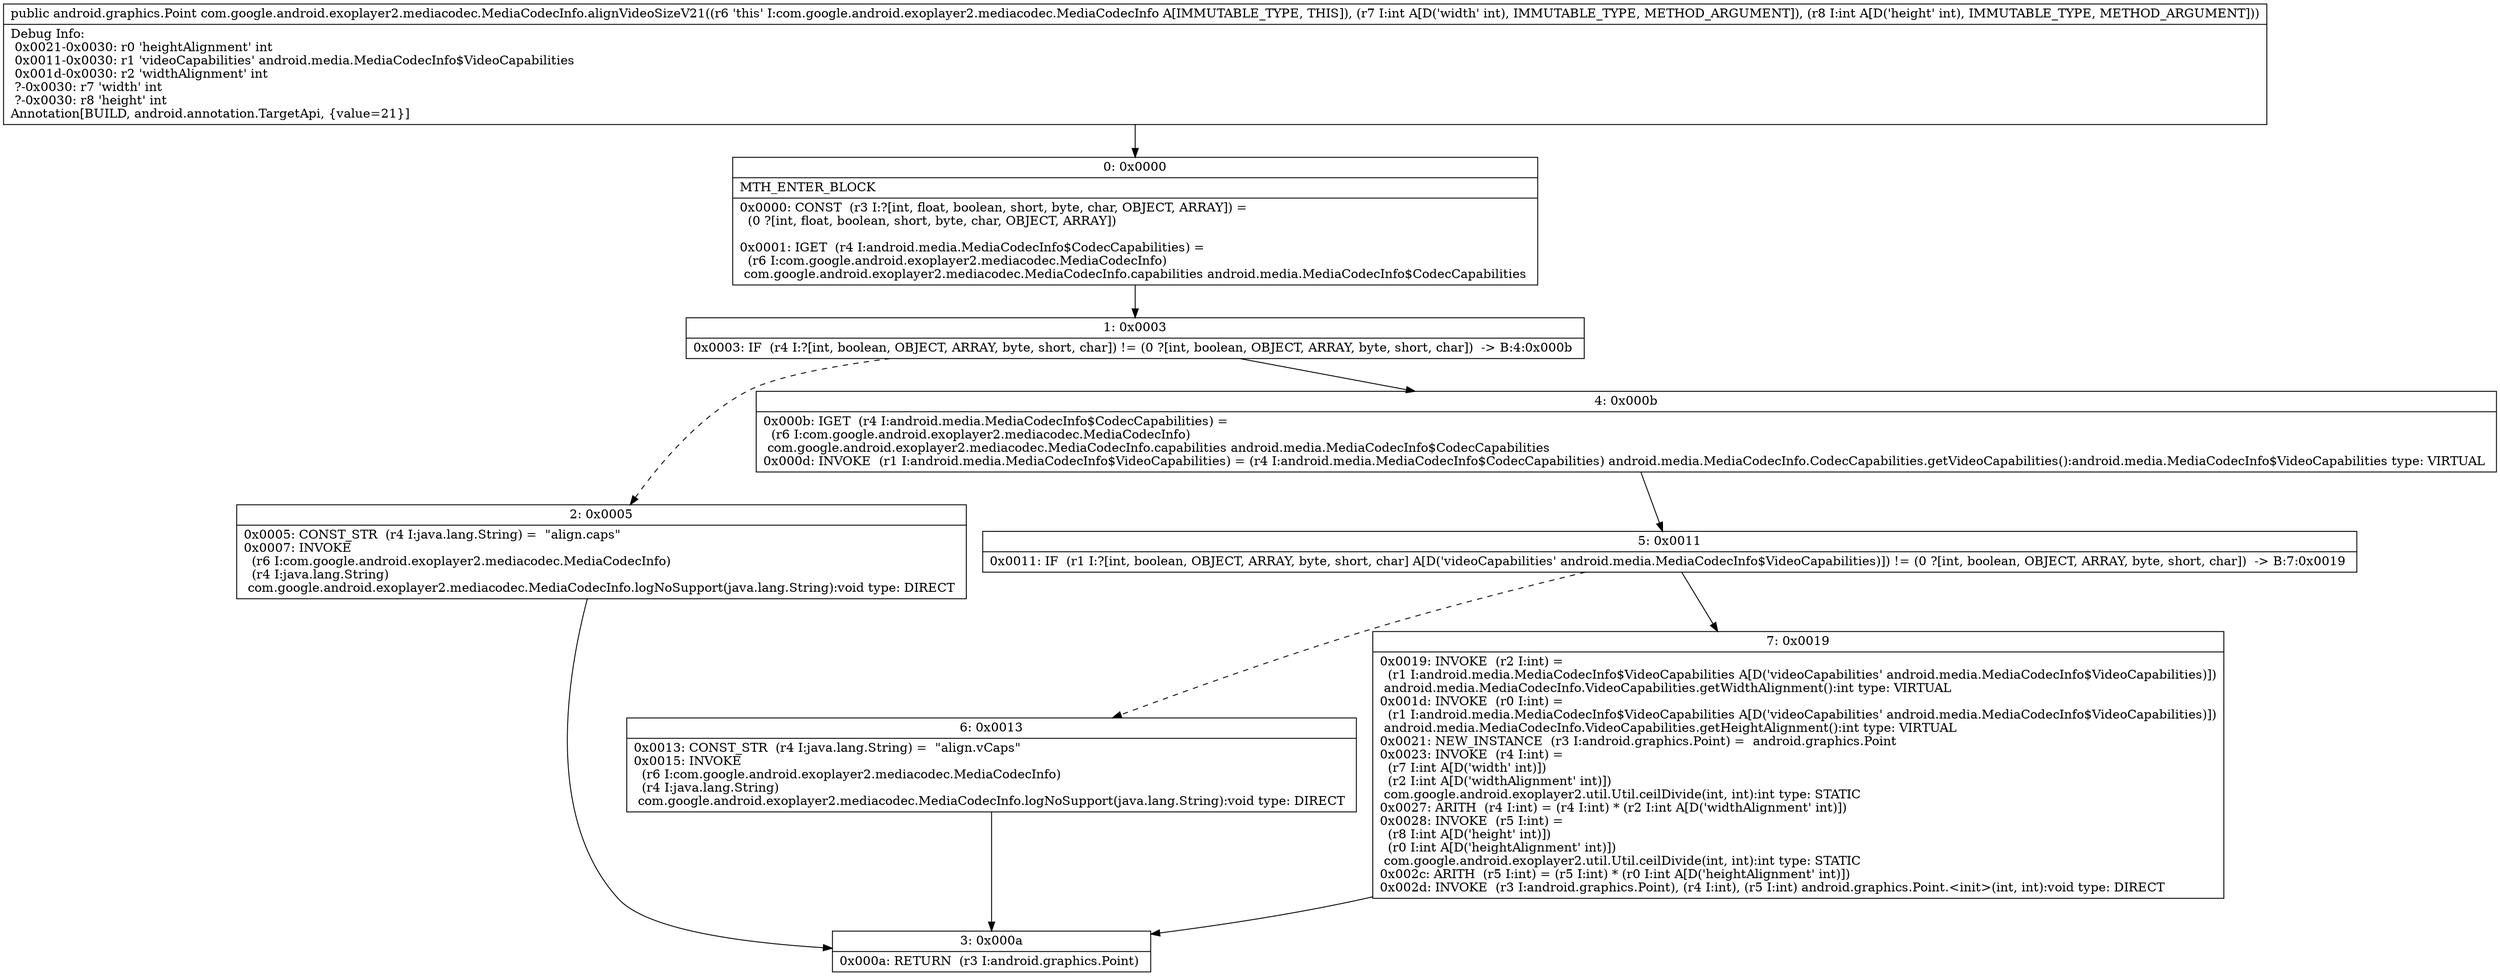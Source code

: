 digraph "CFG forcom.google.android.exoplayer2.mediacodec.MediaCodecInfo.alignVideoSizeV21(II)Landroid\/graphics\/Point;" {
Node_0 [shape=record,label="{0\:\ 0x0000|MTH_ENTER_BLOCK\l|0x0000: CONST  (r3 I:?[int, float, boolean, short, byte, char, OBJECT, ARRAY]) = \l  (0 ?[int, float, boolean, short, byte, char, OBJECT, ARRAY])\l \l0x0001: IGET  (r4 I:android.media.MediaCodecInfo$CodecCapabilities) = \l  (r6 I:com.google.android.exoplayer2.mediacodec.MediaCodecInfo)\l com.google.android.exoplayer2.mediacodec.MediaCodecInfo.capabilities android.media.MediaCodecInfo$CodecCapabilities \l}"];
Node_1 [shape=record,label="{1\:\ 0x0003|0x0003: IF  (r4 I:?[int, boolean, OBJECT, ARRAY, byte, short, char]) != (0 ?[int, boolean, OBJECT, ARRAY, byte, short, char])  \-\> B:4:0x000b \l}"];
Node_2 [shape=record,label="{2\:\ 0x0005|0x0005: CONST_STR  (r4 I:java.lang.String) =  \"align.caps\" \l0x0007: INVOKE  \l  (r6 I:com.google.android.exoplayer2.mediacodec.MediaCodecInfo)\l  (r4 I:java.lang.String)\l com.google.android.exoplayer2.mediacodec.MediaCodecInfo.logNoSupport(java.lang.String):void type: DIRECT \l}"];
Node_3 [shape=record,label="{3\:\ 0x000a|0x000a: RETURN  (r3 I:android.graphics.Point) \l}"];
Node_4 [shape=record,label="{4\:\ 0x000b|0x000b: IGET  (r4 I:android.media.MediaCodecInfo$CodecCapabilities) = \l  (r6 I:com.google.android.exoplayer2.mediacodec.MediaCodecInfo)\l com.google.android.exoplayer2.mediacodec.MediaCodecInfo.capabilities android.media.MediaCodecInfo$CodecCapabilities \l0x000d: INVOKE  (r1 I:android.media.MediaCodecInfo$VideoCapabilities) = (r4 I:android.media.MediaCodecInfo$CodecCapabilities) android.media.MediaCodecInfo.CodecCapabilities.getVideoCapabilities():android.media.MediaCodecInfo$VideoCapabilities type: VIRTUAL \l}"];
Node_5 [shape=record,label="{5\:\ 0x0011|0x0011: IF  (r1 I:?[int, boolean, OBJECT, ARRAY, byte, short, char] A[D('videoCapabilities' android.media.MediaCodecInfo$VideoCapabilities)]) != (0 ?[int, boolean, OBJECT, ARRAY, byte, short, char])  \-\> B:7:0x0019 \l}"];
Node_6 [shape=record,label="{6\:\ 0x0013|0x0013: CONST_STR  (r4 I:java.lang.String) =  \"align.vCaps\" \l0x0015: INVOKE  \l  (r6 I:com.google.android.exoplayer2.mediacodec.MediaCodecInfo)\l  (r4 I:java.lang.String)\l com.google.android.exoplayer2.mediacodec.MediaCodecInfo.logNoSupport(java.lang.String):void type: DIRECT \l}"];
Node_7 [shape=record,label="{7\:\ 0x0019|0x0019: INVOKE  (r2 I:int) = \l  (r1 I:android.media.MediaCodecInfo$VideoCapabilities A[D('videoCapabilities' android.media.MediaCodecInfo$VideoCapabilities)])\l android.media.MediaCodecInfo.VideoCapabilities.getWidthAlignment():int type: VIRTUAL \l0x001d: INVOKE  (r0 I:int) = \l  (r1 I:android.media.MediaCodecInfo$VideoCapabilities A[D('videoCapabilities' android.media.MediaCodecInfo$VideoCapabilities)])\l android.media.MediaCodecInfo.VideoCapabilities.getHeightAlignment():int type: VIRTUAL \l0x0021: NEW_INSTANCE  (r3 I:android.graphics.Point) =  android.graphics.Point \l0x0023: INVOKE  (r4 I:int) = \l  (r7 I:int A[D('width' int)])\l  (r2 I:int A[D('widthAlignment' int)])\l com.google.android.exoplayer2.util.Util.ceilDivide(int, int):int type: STATIC \l0x0027: ARITH  (r4 I:int) = (r4 I:int) * (r2 I:int A[D('widthAlignment' int)]) \l0x0028: INVOKE  (r5 I:int) = \l  (r8 I:int A[D('height' int)])\l  (r0 I:int A[D('heightAlignment' int)])\l com.google.android.exoplayer2.util.Util.ceilDivide(int, int):int type: STATIC \l0x002c: ARITH  (r5 I:int) = (r5 I:int) * (r0 I:int A[D('heightAlignment' int)]) \l0x002d: INVOKE  (r3 I:android.graphics.Point), (r4 I:int), (r5 I:int) android.graphics.Point.\<init\>(int, int):void type: DIRECT \l}"];
MethodNode[shape=record,label="{public android.graphics.Point com.google.android.exoplayer2.mediacodec.MediaCodecInfo.alignVideoSizeV21((r6 'this' I:com.google.android.exoplayer2.mediacodec.MediaCodecInfo A[IMMUTABLE_TYPE, THIS]), (r7 I:int A[D('width' int), IMMUTABLE_TYPE, METHOD_ARGUMENT]), (r8 I:int A[D('height' int), IMMUTABLE_TYPE, METHOD_ARGUMENT]))  | Debug Info:\l  0x0021\-0x0030: r0 'heightAlignment' int\l  0x0011\-0x0030: r1 'videoCapabilities' android.media.MediaCodecInfo$VideoCapabilities\l  0x001d\-0x0030: r2 'widthAlignment' int\l  ?\-0x0030: r7 'width' int\l  ?\-0x0030: r8 'height' int\lAnnotation[BUILD, android.annotation.TargetApi, \{value=21\}]\l}"];
MethodNode -> Node_0;
Node_0 -> Node_1;
Node_1 -> Node_2[style=dashed];
Node_1 -> Node_4;
Node_2 -> Node_3;
Node_4 -> Node_5;
Node_5 -> Node_6[style=dashed];
Node_5 -> Node_7;
Node_6 -> Node_3;
Node_7 -> Node_3;
}

